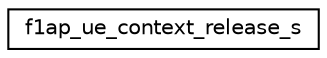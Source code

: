 digraph "Graphical Class Hierarchy"
{
 // LATEX_PDF_SIZE
  edge [fontname="Helvetica",fontsize="10",labelfontname="Helvetica",labelfontsize="10"];
  node [fontname="Helvetica",fontsize="10",shape=record];
  rankdir="LR";
  Node0 [label="f1ap_ue_context_release_s",height=0.2,width=0.4,color="black", fillcolor="white", style="filled",URL="$structf1ap__ue__context__release__s.html",tooltip=" "];
}
